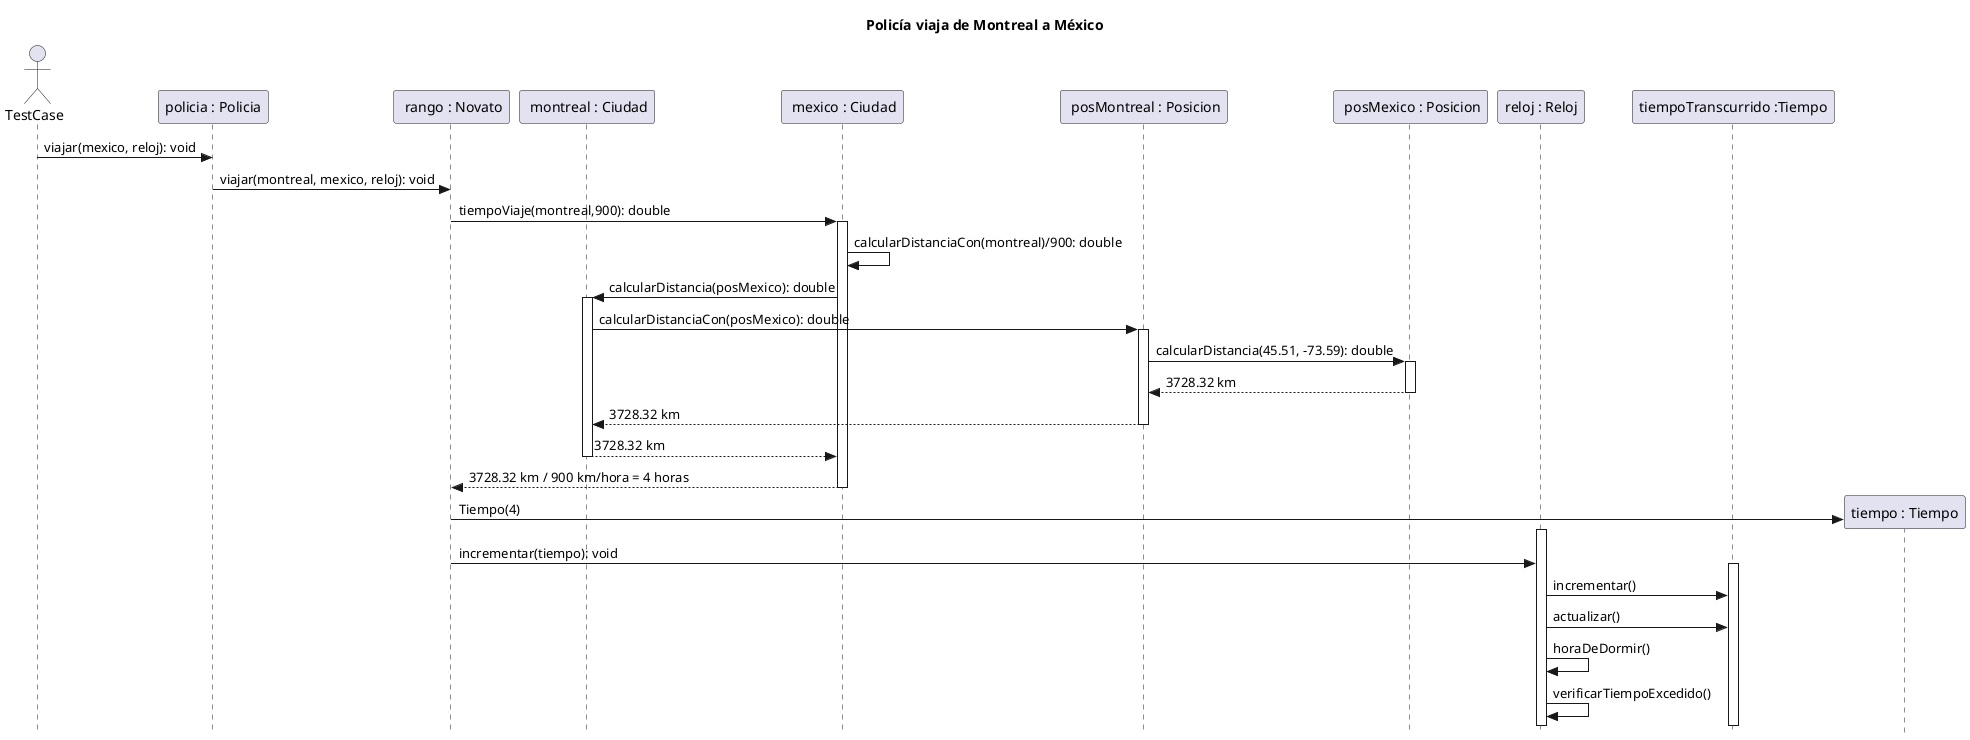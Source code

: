 @startuml
skinparam style strictuml

title: Policía viaja de Montreal a México

actor TestCase

participant "policia : Policia" as policia
participant " rango : Novato" as rango
participant " montreal : Ciudad" as montreal
participant " mexico : Ciudad" as mexico
participant " posMontreal : Posicion" as posicionMontreal
participant " posMexico : Posicion" as posicionMexico
participant "reloj : Reloj" as reloj
participant "tiempoTranscurrido :Tiempo" as tiempoTranscurrido
participant "tiempo : Tiempo" as tiempo

TestCase -> policia: viajar(mexico, reloj): void
policia -> rango: viajar(montreal, mexico, reloj): void

rango -> mexico: tiempoViaje(montreal,900): double
activate mexico
mexico -> mexico: calcularDistanciaCon(montreal)/900: double
mexico -> montreal: calcularDistancia(posMexico): double
activate montreal
montreal -> posicionMontreal: calcularDistanciaCon(posMexico): double
activate posicionMontreal
posicionMontreal -> posicionMexico: calcularDistancia(45.51, -73.59): double
activate posicionMexico
return 3728.32 km
return 3728.32 km
return 3728.32 km
return 3728.32 km / 900 km/hora = 4 horas
rango -> tiempo ** :Tiempo(4)
activate reloj
rango -> reloj: incrementar(tiempo): void
activate tiempoTranscurrido
reloj -> tiempoTranscurrido:incrementar()
reloj -> tiempoTranscurrido:actualizar()
reloj -> reloj:horaDeDormir()
reloj -> reloj: verificarTiempoExcedido()

@enduml